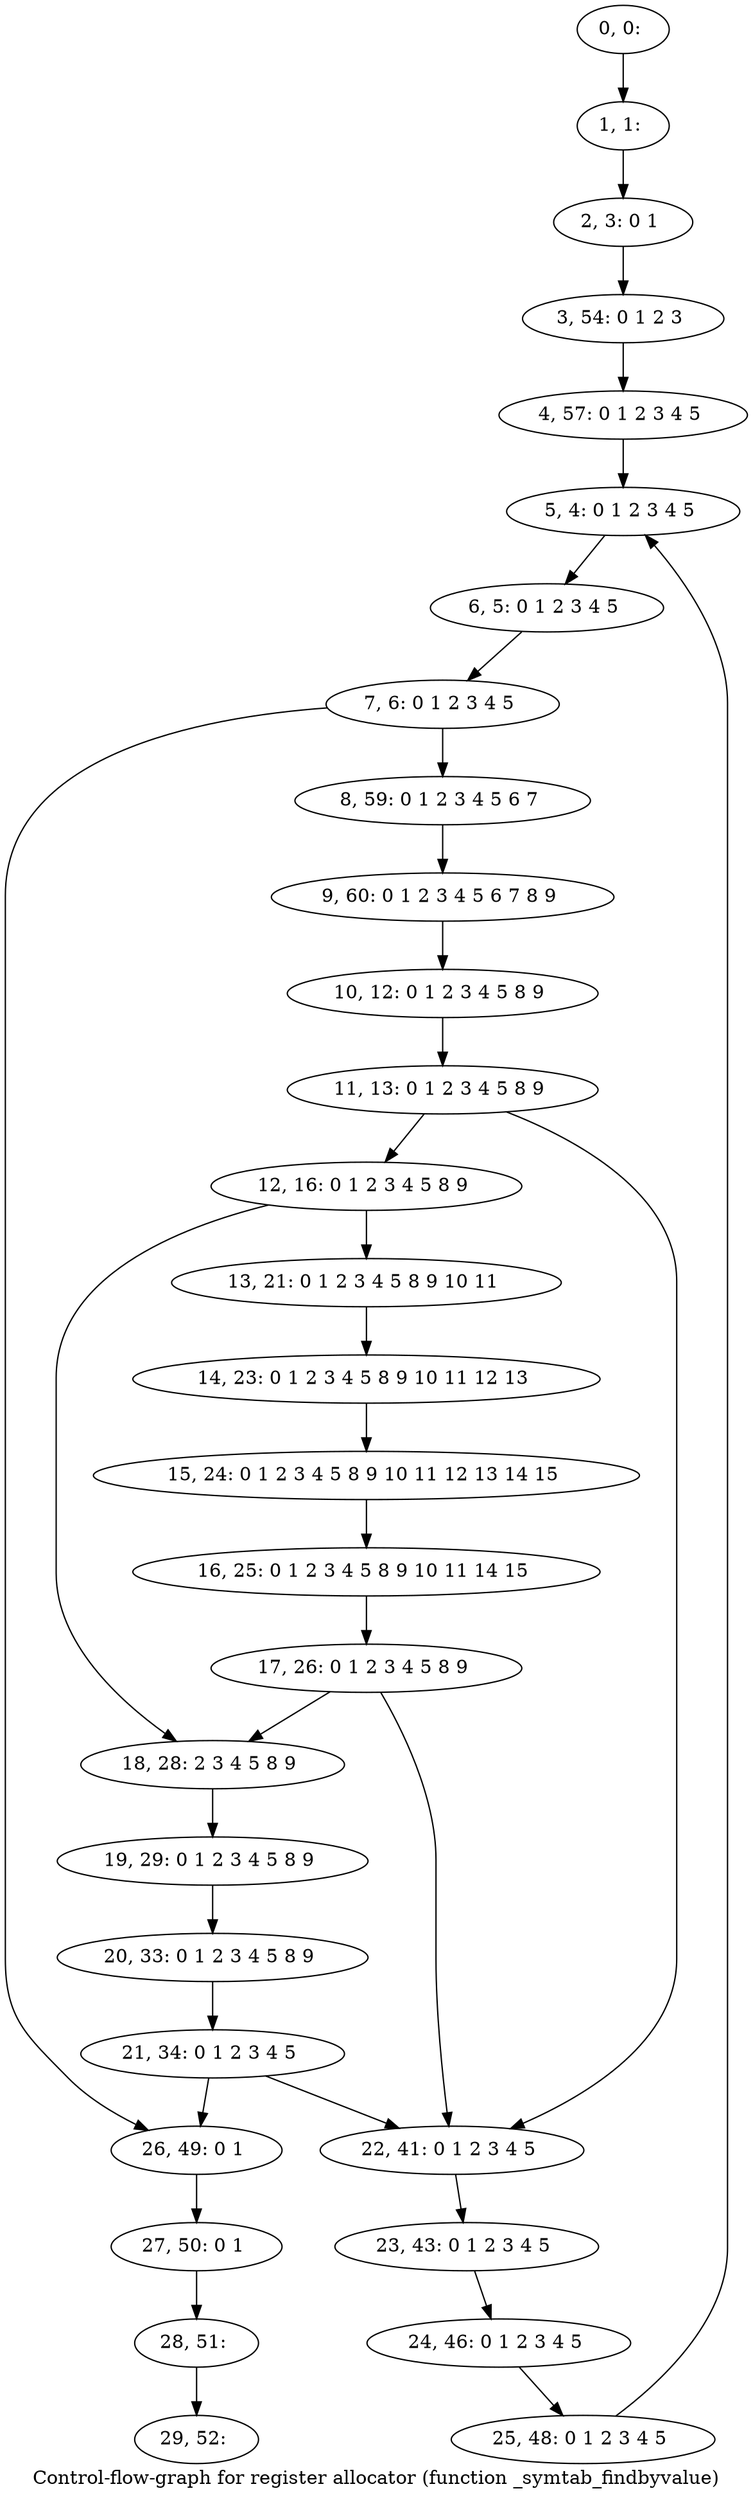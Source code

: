 digraph G {
graph [label="Control-flow-graph for register allocator (function _symtab_findbyvalue)"]
0[label="0, 0: "];
1[label="1, 1: "];
2[label="2, 3: 0 1 "];
3[label="3, 54: 0 1 2 3 "];
4[label="4, 57: 0 1 2 3 4 5 "];
5[label="5, 4: 0 1 2 3 4 5 "];
6[label="6, 5: 0 1 2 3 4 5 "];
7[label="7, 6: 0 1 2 3 4 5 "];
8[label="8, 59: 0 1 2 3 4 5 6 7 "];
9[label="9, 60: 0 1 2 3 4 5 6 7 8 9 "];
10[label="10, 12: 0 1 2 3 4 5 8 9 "];
11[label="11, 13: 0 1 2 3 4 5 8 9 "];
12[label="12, 16: 0 1 2 3 4 5 8 9 "];
13[label="13, 21: 0 1 2 3 4 5 8 9 10 11 "];
14[label="14, 23: 0 1 2 3 4 5 8 9 10 11 12 13 "];
15[label="15, 24: 0 1 2 3 4 5 8 9 10 11 12 13 14 15 "];
16[label="16, 25: 0 1 2 3 4 5 8 9 10 11 14 15 "];
17[label="17, 26: 0 1 2 3 4 5 8 9 "];
18[label="18, 28: 2 3 4 5 8 9 "];
19[label="19, 29: 0 1 2 3 4 5 8 9 "];
20[label="20, 33: 0 1 2 3 4 5 8 9 "];
21[label="21, 34: 0 1 2 3 4 5 "];
22[label="22, 41: 0 1 2 3 4 5 "];
23[label="23, 43: 0 1 2 3 4 5 "];
24[label="24, 46: 0 1 2 3 4 5 "];
25[label="25, 48: 0 1 2 3 4 5 "];
26[label="26, 49: 0 1 "];
27[label="27, 50: 0 1 "];
28[label="28, 51: "];
29[label="29, 52: "];
0->1 ;
1->2 ;
2->3 ;
3->4 ;
4->5 ;
5->6 ;
6->7 ;
7->8 ;
7->26 ;
8->9 ;
9->10 ;
10->11 ;
11->12 ;
11->22 ;
12->13 ;
12->18 ;
13->14 ;
14->15 ;
15->16 ;
16->17 ;
17->18 ;
17->22 ;
18->19 ;
19->20 ;
20->21 ;
21->22 ;
21->26 ;
22->23 ;
23->24 ;
24->25 ;
25->5 ;
26->27 ;
27->28 ;
28->29 ;
}
